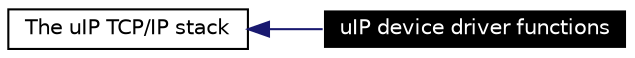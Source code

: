 digraph structs
{
  edge [fontname="Helvetica",fontsize=8,labelfontname="Helvetica",labelfontsize=8];
  node [fontname="Helvetica",fontsize=10,shape=record];
rankdir=LR;
  Node1 [label="The uIP TCP/IP stack",height=0.2,width=0.4,color="black", fillcolor="white", style="filled",URL="$a00059.html"];
  Node0 [label="uIP device driver functions",height=0.2,width=0.4,color="white", fillcolor="black", style="filled" fontcolor="white"];
  Node1->Node0 [shape=plaintext, color="midnightblue", dir="back", style="solid"];
}
